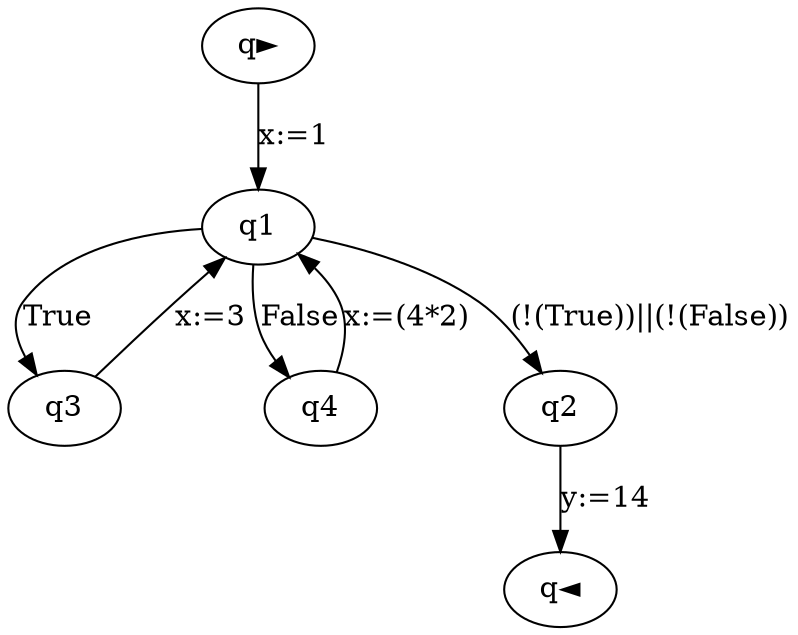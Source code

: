 strict digraph {
q► -> q1[label="x:=1"];
q1 -> q3[label="True"];
q3 -> q1[label="x:=3"];
q1 -> q4[label="False"];
q4 -> q1[label="x:=(4*2)"];
q1 -> q2[label="(!(True))||(!(False))"];
q2 -> q◄[label="y:=14"];
}
